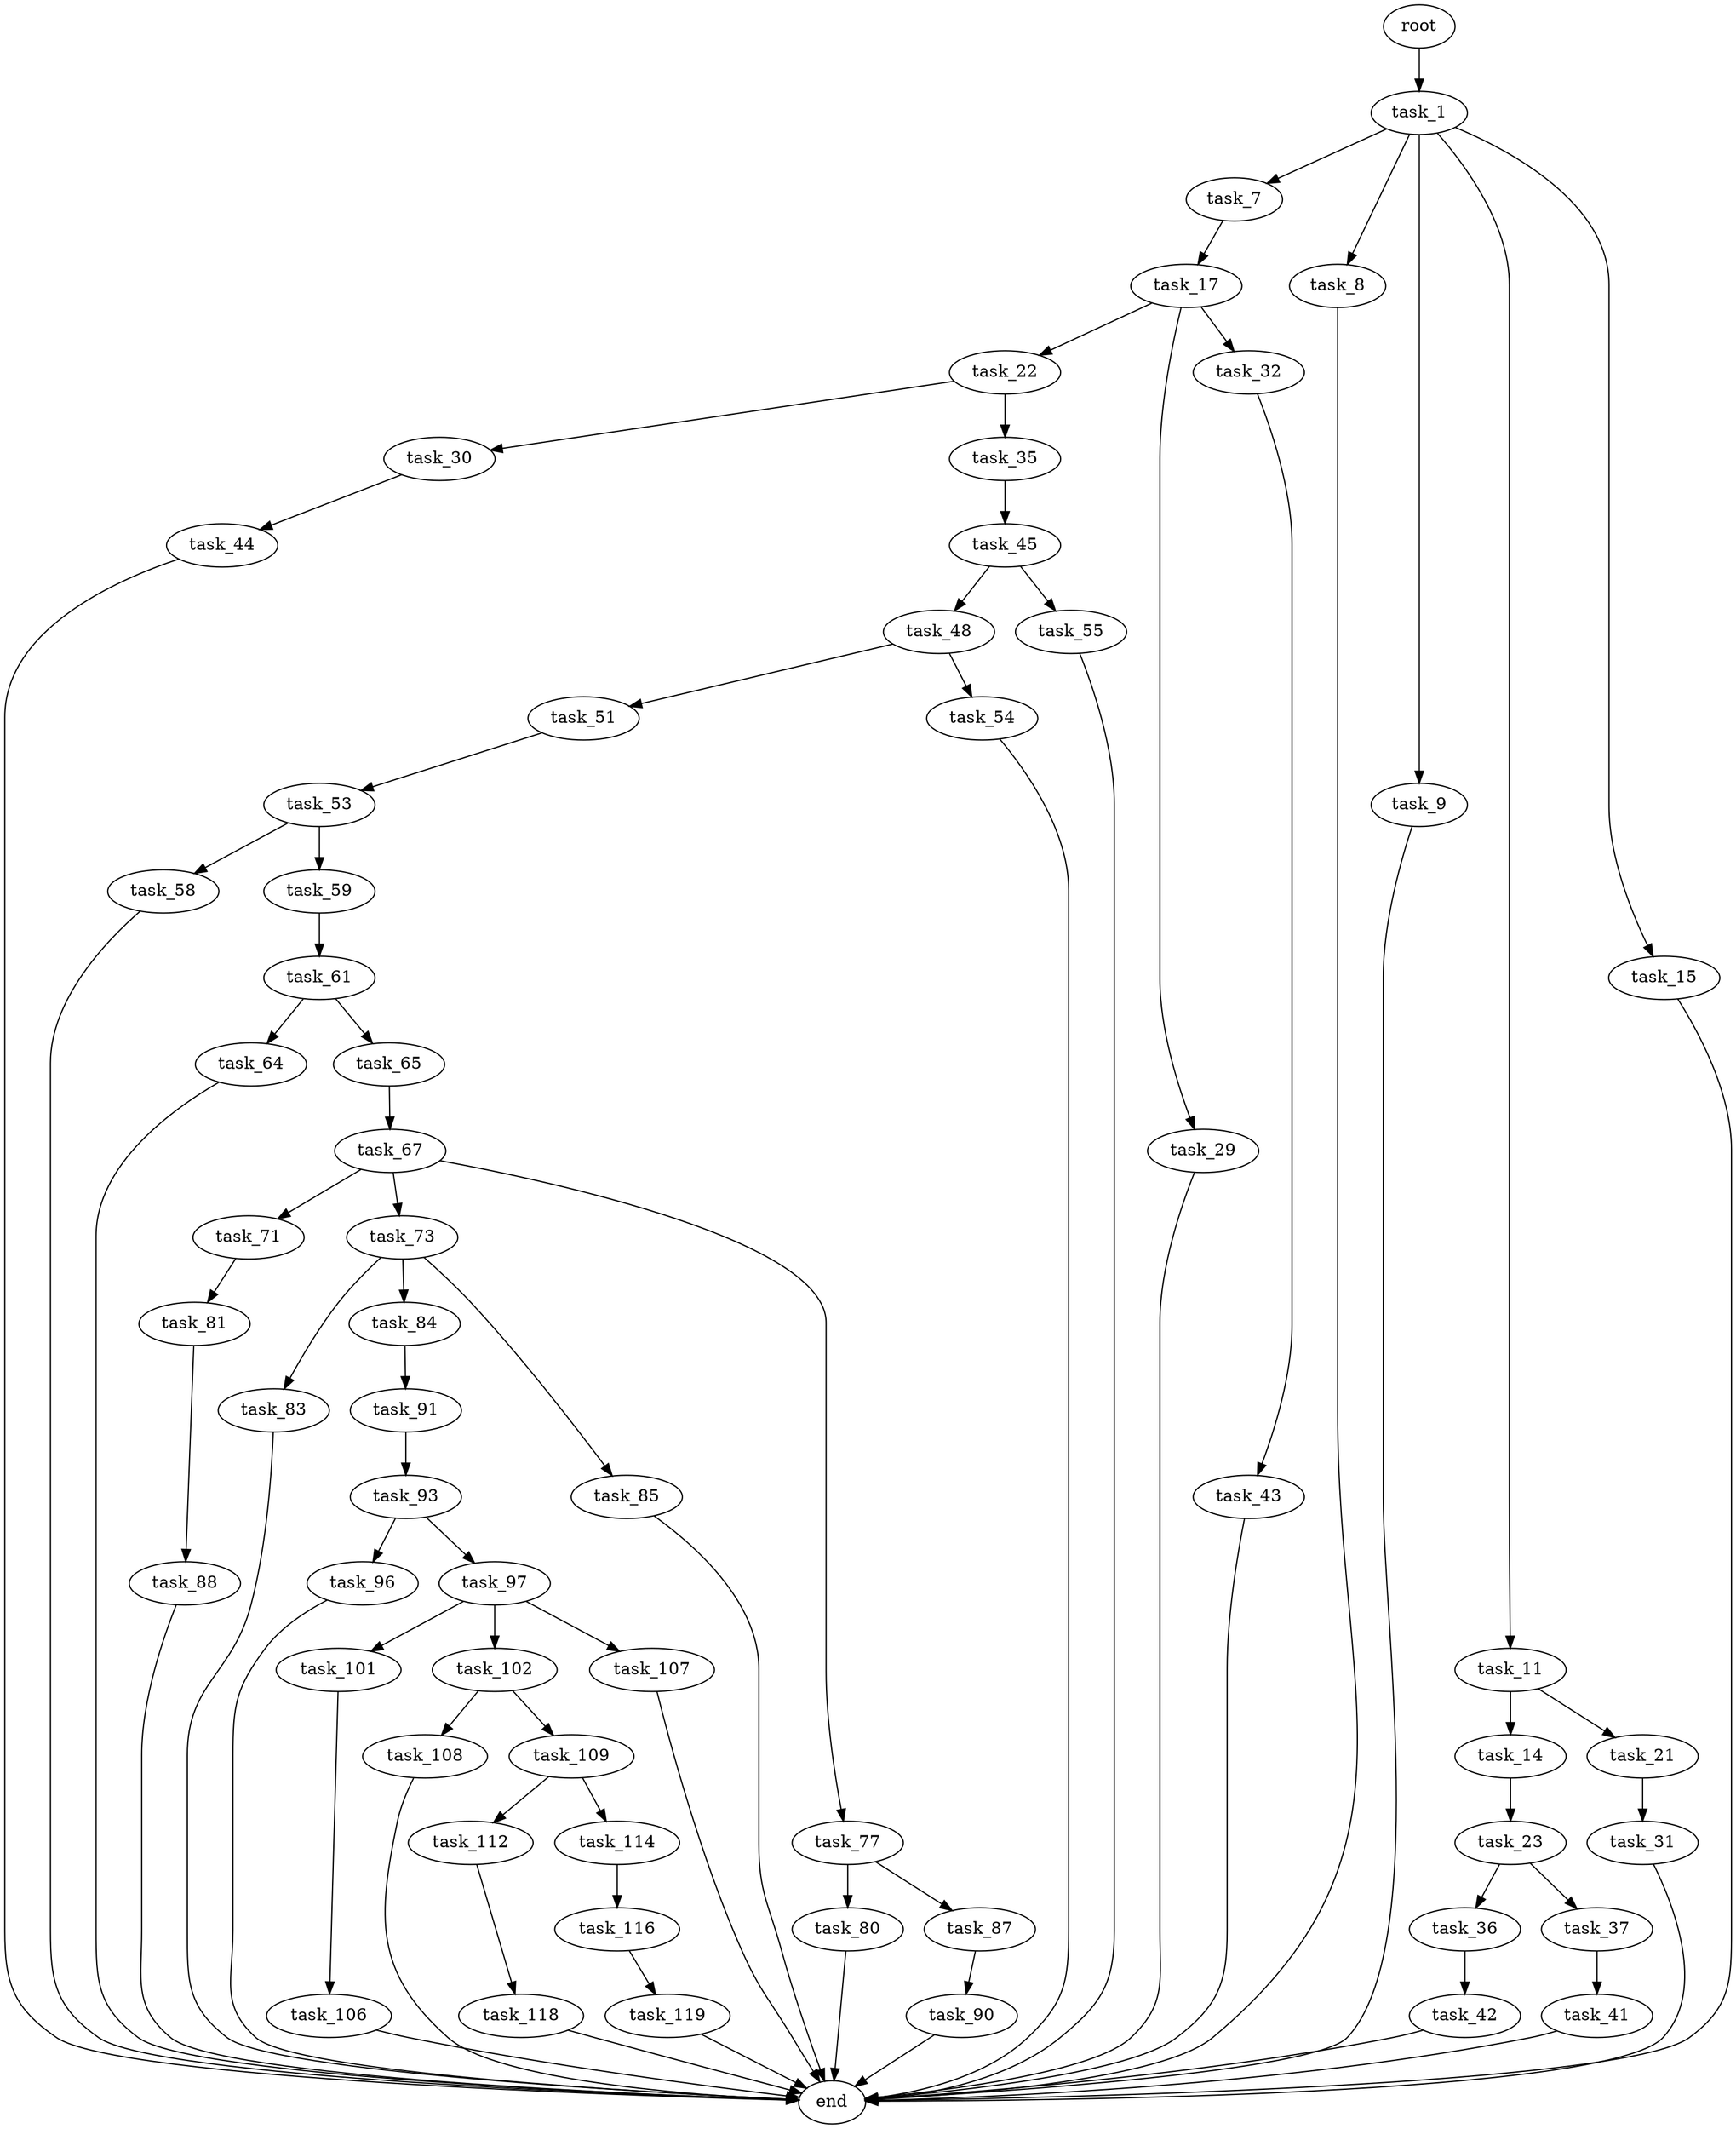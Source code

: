 digraph G {
  root [size="0.000000"];
  task_1 [size="8589934592.000000"];
  task_7 [size="10664910425.000000"];
  task_8 [size="28991029248.000000"];
  task_9 [size="566284295408.000000"];
  task_11 [size="68719476736.000000"];
  task_15 [size="1914982588.000000"];
  task_17 [size="186701981028.000000"];
  end [size="0.000000"];
  task_14 [size="287690500819.000000"];
  task_21 [size="1175632761.000000"];
  task_23 [size="569799706580.000000"];
  task_22 [size="68719476736.000000"];
  task_29 [size="28991029248.000000"];
  task_32 [size="970356658205.000000"];
  task_31 [size="8589934592.000000"];
  task_30 [size="69272180988.000000"];
  task_35 [size="68719476736.000000"];
  task_36 [size="181085543294.000000"];
  task_37 [size="91226274909.000000"];
  task_44 [size="782757789696.000000"];
  task_43 [size="13329861652.000000"];
  task_45 [size="134217728000.000000"];
  task_42 [size="2617466346.000000"];
  task_41 [size="234865988075.000000"];
  task_48 [size="481220273833.000000"];
  task_55 [size="12596272024.000000"];
  task_51 [size="351175149960.000000"];
  task_54 [size="1073741824000.000000"];
  task_53 [size="529160555344.000000"];
  task_58 [size="1564892554.000000"];
  task_59 [size="1132152531.000000"];
  task_61 [size="14870625005.000000"];
  task_64 [size="368293445632.000000"];
  task_65 [size="8589934592.000000"];
  task_67 [size="13297579748.000000"];
  task_71 [size="246612617992.000000"];
  task_73 [size="16024589619.000000"];
  task_77 [size="231928233984.000000"];
  task_81 [size="8212237234.000000"];
  task_83 [size="107673032786.000000"];
  task_84 [size="1798557984.000000"];
  task_85 [size="36924493631.000000"];
  task_80 [size="24730396780.000000"];
  task_87 [size="79078274880.000000"];
  task_88 [size="265093109112.000000"];
  task_91 [size="8589934592.000000"];
  task_90 [size="6529122345.000000"];
  task_93 [size="33712174332.000000"];
  task_96 [size="482844460129.000000"];
  task_97 [size="156097156462.000000"];
  task_101 [size="2721238999.000000"];
  task_102 [size="1104087618426.000000"];
  task_107 [size="14292041882.000000"];
  task_106 [size="782757789696.000000"];
  task_108 [size="68719476736.000000"];
  task_109 [size="8290924534.000000"];
  task_112 [size="132281155292.000000"];
  task_114 [size="43596534631.000000"];
  task_118 [size="682077381074.000000"];
  task_116 [size="549755813888.000000"];
  task_119 [size="99568505856.000000"];

  root -> task_1 [size="1.000000"];
  task_1 -> task_7 [size="33554432.000000"];
  task_1 -> task_8 [size="33554432.000000"];
  task_1 -> task_9 [size="33554432.000000"];
  task_1 -> task_11 [size="33554432.000000"];
  task_1 -> task_15 [size="33554432.000000"];
  task_7 -> task_17 [size="838860800.000000"];
  task_8 -> end [size="1.000000"];
  task_9 -> end [size="1.000000"];
  task_11 -> task_14 [size="134217728.000000"];
  task_11 -> task_21 [size="134217728.000000"];
  task_15 -> end [size="1.000000"];
  task_17 -> task_22 [size="134217728.000000"];
  task_17 -> task_29 [size="134217728.000000"];
  task_17 -> task_32 [size="134217728.000000"];
  task_14 -> task_23 [size="209715200.000000"];
  task_21 -> task_31 [size="75497472.000000"];
  task_23 -> task_36 [size="536870912.000000"];
  task_23 -> task_37 [size="536870912.000000"];
  task_22 -> task_30 [size="134217728.000000"];
  task_22 -> task_35 [size="134217728.000000"];
  task_29 -> end [size="1.000000"];
  task_32 -> task_43 [size="838860800.000000"];
  task_31 -> end [size="1.000000"];
  task_30 -> task_44 [size="134217728.000000"];
  task_35 -> task_45 [size="134217728.000000"];
  task_36 -> task_42 [size="301989888.000000"];
  task_37 -> task_41 [size="75497472.000000"];
  task_44 -> end [size="1.000000"];
  task_43 -> end [size="1.000000"];
  task_45 -> task_48 [size="209715200.000000"];
  task_45 -> task_55 [size="209715200.000000"];
  task_42 -> end [size="1.000000"];
  task_41 -> end [size="1.000000"];
  task_48 -> task_51 [size="679477248.000000"];
  task_48 -> task_54 [size="679477248.000000"];
  task_55 -> end [size="1.000000"];
  task_51 -> task_53 [size="679477248.000000"];
  task_54 -> end [size="1.000000"];
  task_53 -> task_58 [size="411041792.000000"];
  task_53 -> task_59 [size="411041792.000000"];
  task_58 -> end [size="1.000000"];
  task_59 -> task_61 [size="33554432.000000"];
  task_61 -> task_64 [size="411041792.000000"];
  task_61 -> task_65 [size="411041792.000000"];
  task_64 -> end [size="1.000000"];
  task_65 -> task_67 [size="33554432.000000"];
  task_67 -> task_71 [size="301989888.000000"];
  task_67 -> task_73 [size="301989888.000000"];
  task_67 -> task_77 [size="301989888.000000"];
  task_71 -> task_81 [size="536870912.000000"];
  task_73 -> task_83 [size="838860800.000000"];
  task_73 -> task_84 [size="838860800.000000"];
  task_73 -> task_85 [size="838860800.000000"];
  task_77 -> task_80 [size="301989888.000000"];
  task_77 -> task_87 [size="301989888.000000"];
  task_81 -> task_88 [size="134217728.000000"];
  task_83 -> end [size="1.000000"];
  task_84 -> task_91 [size="209715200.000000"];
  task_85 -> end [size="1.000000"];
  task_80 -> end [size="1.000000"];
  task_87 -> task_90 [size="134217728.000000"];
  task_88 -> end [size="1.000000"];
  task_91 -> task_93 [size="33554432.000000"];
  task_90 -> end [size="1.000000"];
  task_93 -> task_96 [size="536870912.000000"];
  task_93 -> task_97 [size="536870912.000000"];
  task_96 -> end [size="1.000000"];
  task_97 -> task_101 [size="209715200.000000"];
  task_97 -> task_102 [size="209715200.000000"];
  task_97 -> task_107 [size="209715200.000000"];
  task_101 -> task_106 [size="75497472.000000"];
  task_102 -> task_108 [size="838860800.000000"];
  task_102 -> task_109 [size="838860800.000000"];
  task_107 -> end [size="1.000000"];
  task_106 -> end [size="1.000000"];
  task_108 -> end [size="1.000000"];
  task_109 -> task_112 [size="536870912.000000"];
  task_109 -> task_114 [size="536870912.000000"];
  task_112 -> task_118 [size="536870912.000000"];
  task_114 -> task_116 [size="838860800.000000"];
  task_118 -> end [size="1.000000"];
  task_116 -> task_119 [size="536870912.000000"];
  task_119 -> end [size="1.000000"];
}
